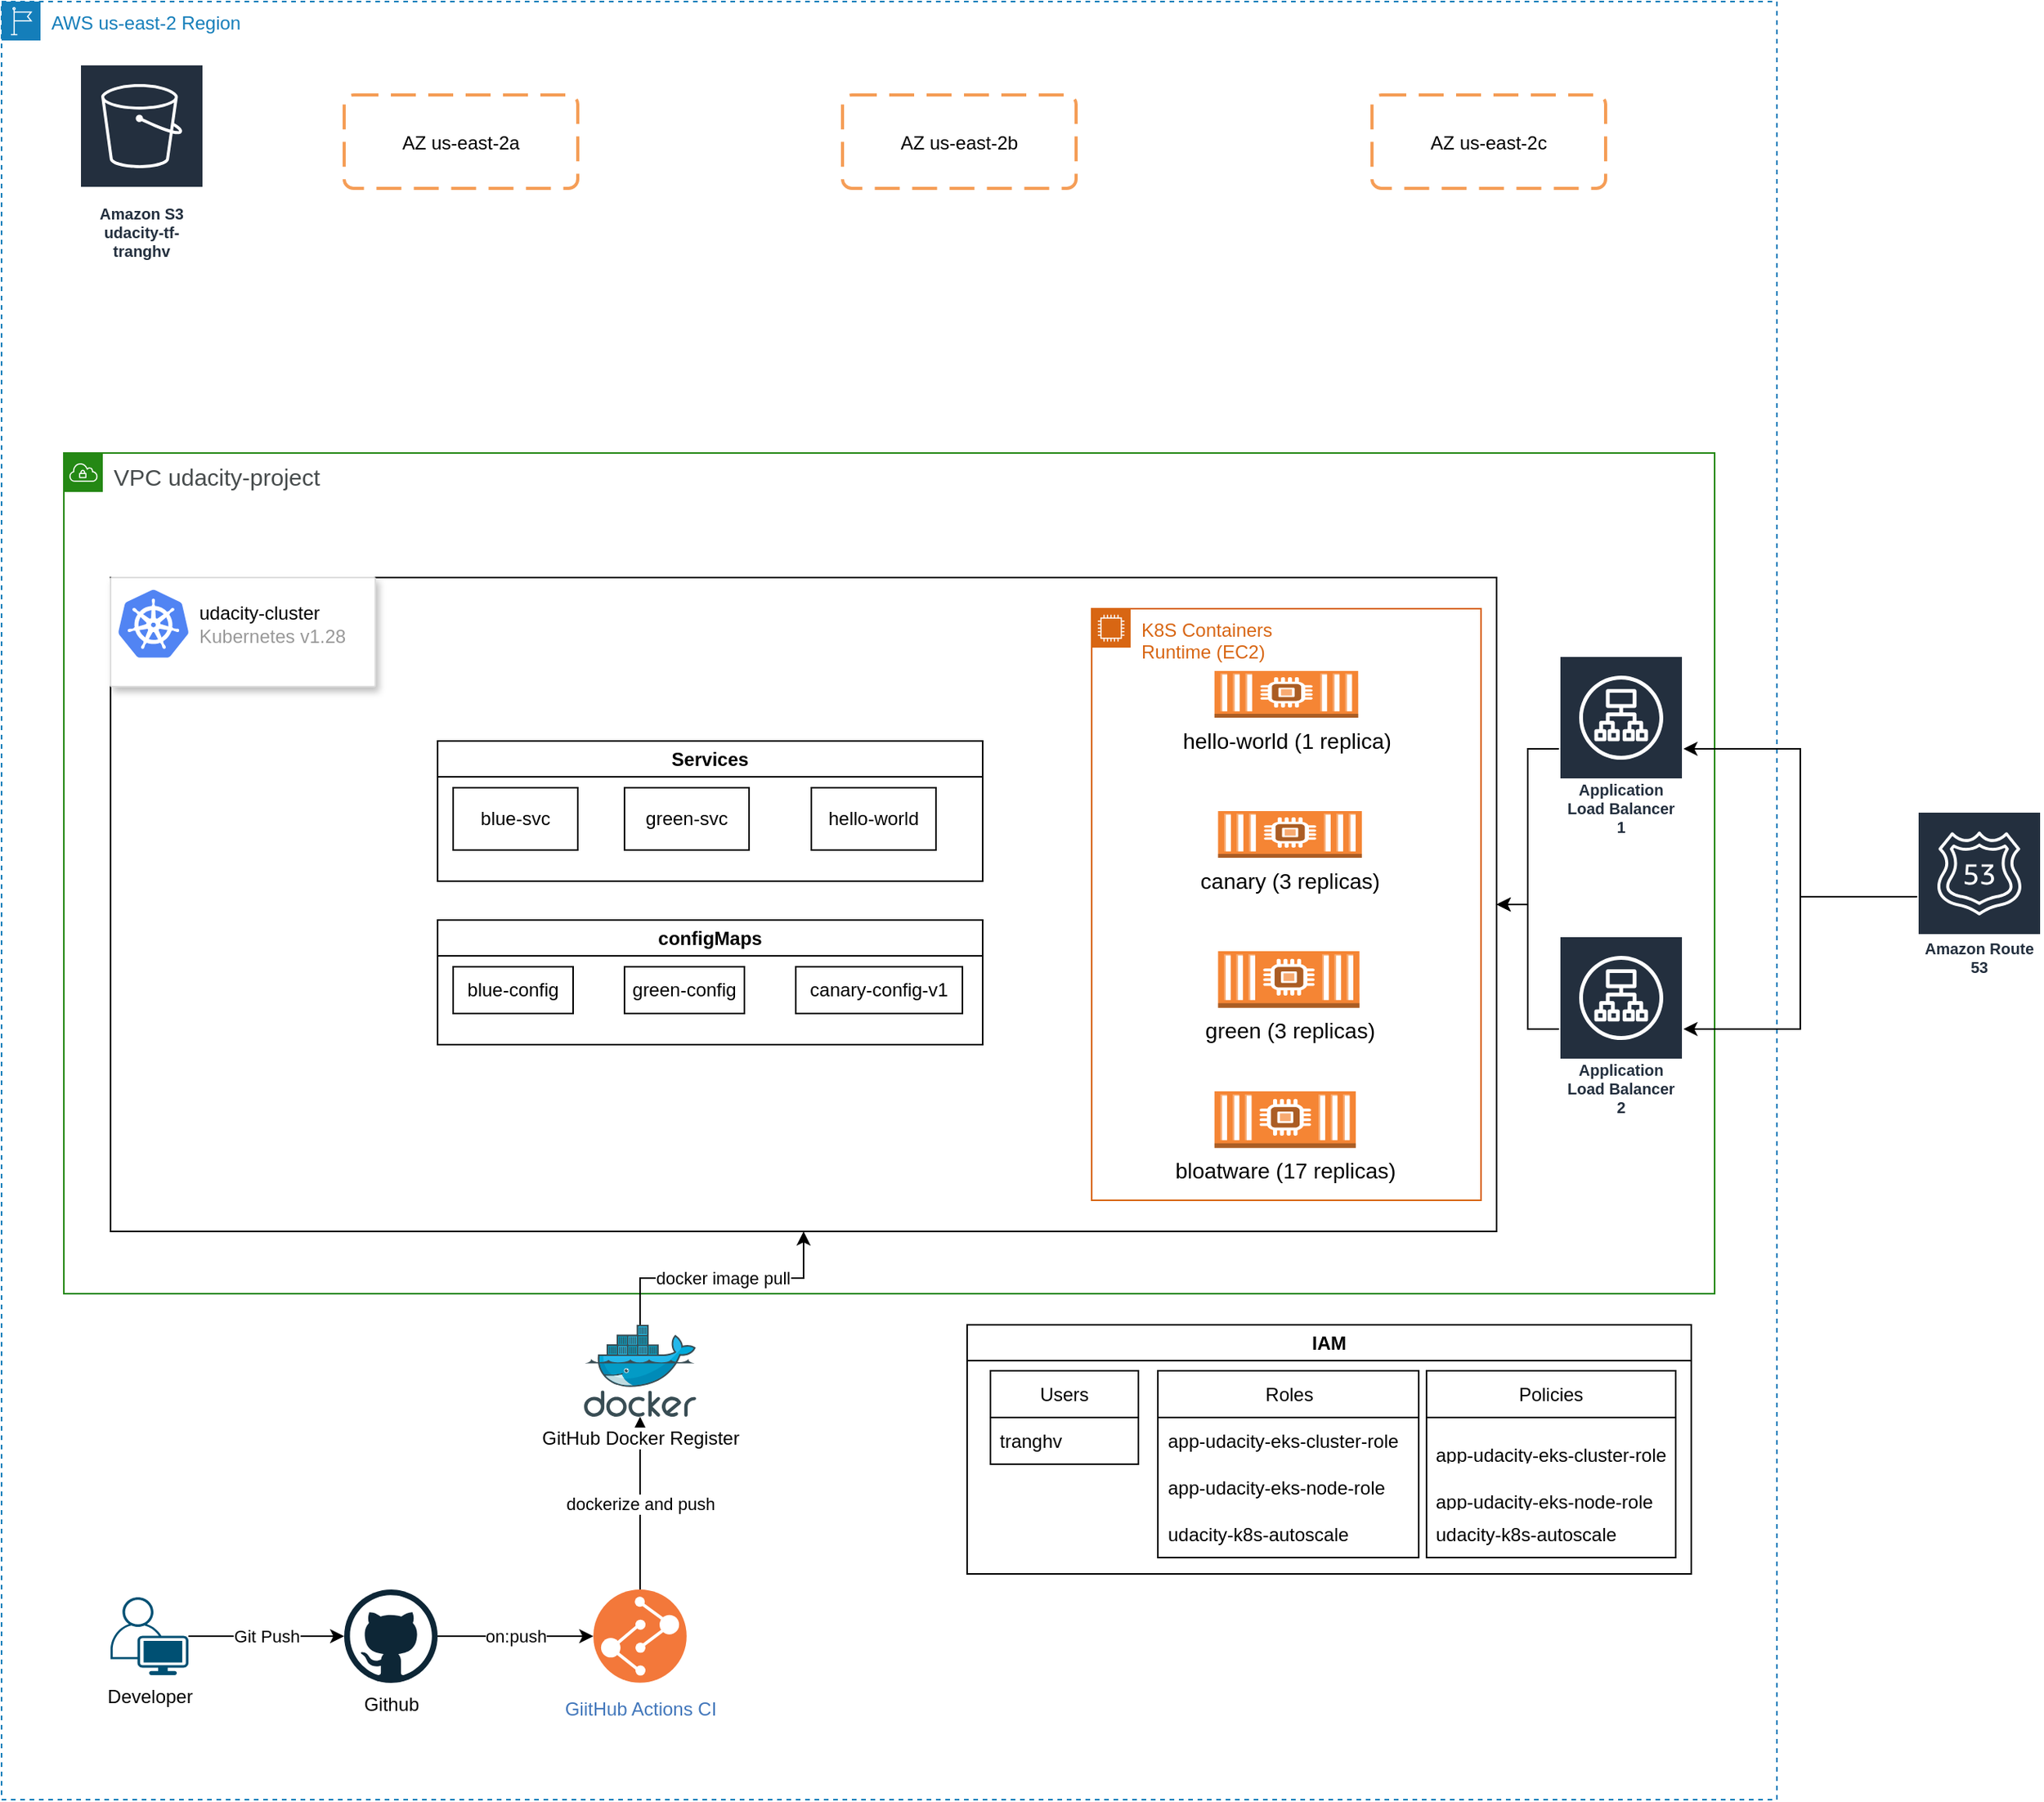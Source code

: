 <mxfile version="22.0.2" type="device">
  <diagram id="Kx7BZhfDVcGH-vfPJNhq" name="Page-1">
    <mxGraphModel dx="2026" dy="1171" grid="1" gridSize="10" guides="1" tooltips="1" connect="1" arrows="1" fold="1" page="1" pageScale="1" pageWidth="850" pageHeight="1100" math="0" shadow="0">
      <root>
        <mxCell id="0" />
        <mxCell id="1" parent="0" />
        <mxCell id="q3agYkE8V6TntHk_BGS8-1" value="AWS us-east-2 Region" style="points=[[0,0],[0.25,0],[0.5,0],[0.75,0],[1,0],[1,0.25],[1,0.5],[1,0.75],[1,1],[0.75,1],[0.5,1],[0.25,1],[0,1],[0,0.75],[0,0.5],[0,0.25]];outlineConnect=0;gradientColor=none;html=1;whiteSpace=wrap;fontSize=12;fontStyle=0;container=1;pointerEvents=0;collapsible=0;recursiveResize=0;shape=mxgraph.aws4.group;grIcon=mxgraph.aws4.group_region;strokeColor=#147EBA;fillColor=none;verticalAlign=top;align=left;spacingLeft=30;fontColor=#147EBA;dashed=1;" vertex="1" parent="1">
          <mxGeometry x="80" y="30" width="1140" height="1155" as="geometry" />
        </mxCell>
        <mxCell id="uuqb0yXT_RBDWyhxn5FE-1" value="Amazon S3&lt;br&gt;udacity-tf-tranghv" style="sketch=0;outlineConnect=0;fontColor=#232F3E;gradientColor=none;strokeColor=#ffffff;fillColor=#232F3E;dashed=0;verticalLabelPosition=middle;verticalAlign=bottom;align=center;html=1;whiteSpace=wrap;fontSize=10;fontStyle=1;spacing=3;shape=mxgraph.aws4.productIcon;prIcon=mxgraph.aws4.s3;" vertex="1" parent="q3agYkE8V6TntHk_BGS8-1">
          <mxGeometry x="50" y="40" width="80" height="130" as="geometry" />
        </mxCell>
        <mxCell id="O68qlO-6uMGRPbFw-VZw-4" value="VPC udacity-project" style="points=[[0,0],[0.25,0],[0.5,0],[0.75,0],[1,0],[1,0.25],[1,0.5],[1,0.75],[1,1],[0.75,1],[0.5,1],[0.25,1],[0,1],[0,0.75],[0,0.5],[0,0.25]];outlineConnect=0;gradientColor=none;html=1;whiteSpace=wrap;fontSize=15;fontStyle=0;container=1;pointerEvents=0;collapsible=0;recursiveResize=0;shape=mxgraph.aws4.group;grIcon=mxgraph.aws4.group_vpc;strokeColor=#248814;fillColor=none;verticalAlign=top;align=left;spacingLeft=30;fontColor=#474C4D;dashed=0;" vertex="1" parent="q3agYkE8V6TntHk_BGS8-1">
          <mxGeometry x="40" y="290" width="1060" height="540" as="geometry" />
        </mxCell>
        <mxCell id="YZyiwznmQGW5wxvpqrVC-1" style="edgeStyle=orthogonalEdgeStyle;rounded=0;orthogonalLoop=1;jettySize=auto;html=1;" edge="1" parent="O68qlO-6uMGRPbFw-VZw-4" source="b2WzfLROpz-ncuXL63hV-1" target="Y-zoTz72pgeeyKKASgZ0-1">
          <mxGeometry relative="1" as="geometry" />
        </mxCell>
        <mxCell id="b2WzfLROpz-ncuXL63hV-1" value="Application Load Balancer 1" style="sketch=0;outlineConnect=0;fontColor=#232F3E;gradientColor=none;strokeColor=#ffffff;fillColor=#232F3E;dashed=0;verticalLabelPosition=middle;verticalAlign=bottom;align=center;html=1;whiteSpace=wrap;fontSize=10;fontStyle=1;spacing=3;shape=mxgraph.aws4.productIcon;prIcon=mxgraph.aws4.application_load_balancer;" vertex="1" parent="O68qlO-6uMGRPbFw-VZw-4">
          <mxGeometry x="960" y="130" width="80" height="120" as="geometry" />
        </mxCell>
        <mxCell id="Y-zoTz72pgeeyKKASgZ0-1" value="" style="rounded=0;whiteSpace=wrap;html=1;" vertex="1" parent="O68qlO-6uMGRPbFw-VZw-4">
          <mxGeometry x="30" y="80" width="890" height="420" as="geometry" />
        </mxCell>
        <mxCell id="Y-zoTz72pgeeyKKASgZ0-3" value="" style="strokeColor=#dddddd;shadow=1;strokeWidth=1;rounded=1;absoluteArcSize=1;arcSize=2;" vertex="1" parent="O68qlO-6uMGRPbFw-VZw-4">
          <mxGeometry x="30" y="80" width="170" height="70" as="geometry" />
        </mxCell>
        <mxCell id="Y-zoTz72pgeeyKKASgZ0-4" value="&lt;font color=&quot;#000000&quot;&gt;udacity-cluster&lt;/font&gt;&lt;br&gt;Kubernetes v1.28" style="sketch=0;dashed=0;connectable=0;html=1;fillColor=#5184F3;strokeColor=none;shape=mxgraph.gcp2.kubernetes_logo;part=1;labelPosition=right;verticalLabelPosition=middle;align=left;verticalAlign=middle;spacingLeft=5;fontColor=#999999;fontSize=12;" vertex="1" parent="Y-zoTz72pgeeyKKASgZ0-3">
          <mxGeometry width="45" height="43.65" relative="1" as="geometry">
            <mxPoint x="5" y="7.675" as="offset" />
          </mxGeometry>
        </mxCell>
        <mxCell id="76UqWUDBVLhVjMqSjMMm-8" value="K8S Containers&lt;br&gt;Runtime (EC2)" style="points=[[0,0],[0.25,0],[0.5,0],[0.75,0],[1,0],[1,0.25],[1,0.5],[1,0.75],[1,1],[0.75,1],[0.5,1],[0.25,1],[0,1],[0,0.75],[0,0.5],[0,0.25]];outlineConnect=0;gradientColor=none;html=1;whiteSpace=wrap;fontSize=12;fontStyle=0;container=1;pointerEvents=0;collapsible=0;recursiveResize=0;shape=mxgraph.aws4.group;grIcon=mxgraph.aws4.group_ec2_instance_contents;strokeColor=#D86613;fillColor=none;verticalAlign=top;align=left;spacingLeft=30;fontColor=#D86613;dashed=0;" vertex="1" parent="O68qlO-6uMGRPbFw-VZw-4">
          <mxGeometry x="660" y="100" width="250" height="380" as="geometry" />
        </mxCell>
        <mxCell id="QNGvkzeOSg-f_GMmBxln-3" value="&lt;div style=&quot;font-size: 14px;&quot;&gt;hello-&lt;span style=&quot;background-color: initial; font-size: 14px;&quot;&gt;world (&lt;/span&gt;&lt;span style=&quot;background-color: initial; font-size: 14px;&quot;&gt;1 replica)&lt;/span&gt;&lt;/div&gt;" style="outlineConnect=0;dashed=0;verticalLabelPosition=bottom;verticalAlign=top;align=center;html=1;shape=mxgraph.aws3.ec2_compute_container_2;fillColor=#F58534;gradientColor=none;fontSize=14;" vertex="1" parent="O68qlO-6uMGRPbFw-VZw-4">
          <mxGeometry x="738.85" y="140" width="92.31" height="30" as="geometry" />
        </mxCell>
        <mxCell id="-0pC67cyZoSkr6JRhLOj-1" value="green&amp;nbsp;&lt;span style=&quot;background-color: initial; font-size: 14px;&quot;&gt;(3&lt;/span&gt;&lt;span style=&quot;background-color: initial; font-size: 14px;&quot;&gt;&amp;nbsp;replicas)&lt;/span&gt;" style="outlineConnect=0;dashed=0;verticalLabelPosition=bottom;verticalAlign=top;align=center;html=1;shape=mxgraph.aws3.ec2_compute_container_2;fillColor=#F58534;gradientColor=none;fontSize=14;" vertex="1" parent="O68qlO-6uMGRPbFw-VZw-4">
          <mxGeometry x="741.17" y="320" width="90.76" height="36.37" as="geometry" />
        </mxCell>
        <mxCell id="QNGvkzeOSg-f_GMmBxln-4" value="canary&amp;nbsp;&lt;span style=&quot;background-color: initial; font-size: 14px;&quot;&gt;(3&lt;/span&gt;&lt;span style=&quot;background-color: initial; font-size: 14px;&quot;&gt;&amp;nbsp;replicas)&lt;/span&gt;" style="outlineConnect=0;dashed=0;verticalLabelPosition=bottom;verticalAlign=top;align=center;html=1;shape=mxgraph.aws3.ec2_compute_container_2;fillColor=#F58534;gradientColor=none;fontSize=14;" vertex="1" parent="O68qlO-6uMGRPbFw-VZw-4">
          <mxGeometry x="741.17" y="230" width="92.31" height="30" as="geometry" />
        </mxCell>
        <mxCell id="eKd7gcXQ1hgJrPGlfP8Y-1" value="bloatware&amp;nbsp;&lt;span style=&quot;background-color: initial; font-size: 14px;&quot;&gt;(17&lt;/span&gt;&lt;span style=&quot;background-color: initial; font-size: 14px;&quot;&gt;&amp;nbsp;replicas)&lt;/span&gt;" style="outlineConnect=0;dashed=0;verticalLabelPosition=bottom;verticalAlign=top;align=center;html=1;shape=mxgraph.aws3.ec2_compute_container_2;fillColor=#F58534;gradientColor=none;fontSize=14;" vertex="1" parent="O68qlO-6uMGRPbFw-VZw-4">
          <mxGeometry x="738.85" y="410" width="90.76" height="36.37" as="geometry" />
        </mxCell>
        <mxCell id="nNjmFC59Iyl9ktZQEuOZ-2" value="configMaps" style="swimlane;whiteSpace=wrap;html=1;" vertex="1" parent="O68qlO-6uMGRPbFw-VZw-4">
          <mxGeometry x="240" y="300" width="350" height="80" as="geometry" />
        </mxCell>
        <mxCell id="amPdtNbhgqcsiCFQmVPs-2" value="blue-config" style="rounded=0;whiteSpace=wrap;html=1;" vertex="1" parent="nNjmFC59Iyl9ktZQEuOZ-2">
          <mxGeometry x="10" y="30" width="77" height="30" as="geometry" />
        </mxCell>
        <mxCell id="amPdtNbhgqcsiCFQmVPs-3" value="green-config" style="rounded=0;whiteSpace=wrap;html=1;" vertex="1" parent="nNjmFC59Iyl9ktZQEuOZ-2">
          <mxGeometry x="120" y="30" width="77" height="30" as="geometry" />
        </mxCell>
        <mxCell id="amPdtNbhgqcsiCFQmVPs-4" value="canary-config-v1" style="rounded=0;whiteSpace=wrap;html=1;" vertex="1" parent="nNjmFC59Iyl9ktZQEuOZ-2">
          <mxGeometry x="230" y="30" width="107" height="30" as="geometry" />
        </mxCell>
        <mxCell id="WN_xfEKyvofoJmLzOniA-1" value="Services" style="swimlane;whiteSpace=wrap;html=1;" vertex="1" parent="O68qlO-6uMGRPbFw-VZw-4">
          <mxGeometry x="240" y="185" width="350" height="90" as="geometry" />
        </mxCell>
        <mxCell id="WN_xfEKyvofoJmLzOniA-2" value="blue-svc" style="rounded=0;whiteSpace=wrap;html=1;" vertex="1" parent="WN_xfEKyvofoJmLzOniA-1">
          <mxGeometry x="10" y="30" width="80" height="40" as="geometry" />
        </mxCell>
        <mxCell id="WN_xfEKyvofoJmLzOniA-3" value="green-svc" style="rounded=0;whiteSpace=wrap;html=1;" vertex="1" parent="WN_xfEKyvofoJmLzOniA-1">
          <mxGeometry x="120" y="30" width="80" height="40" as="geometry" />
        </mxCell>
        <mxCell id="WN_xfEKyvofoJmLzOniA-4" value="hello-world" style="rounded=0;whiteSpace=wrap;html=1;" vertex="1" parent="WN_xfEKyvofoJmLzOniA-1">
          <mxGeometry x="240" y="30" width="80" height="40" as="geometry" />
        </mxCell>
        <mxCell id="c_Z_wsPhn7UDBnDieIgi-8" style="edgeStyle=orthogonalEdgeStyle;rounded=0;orthogonalLoop=1;jettySize=auto;html=1;" edge="1" parent="O68qlO-6uMGRPbFw-VZw-4" source="c_Z_wsPhn7UDBnDieIgi-6" target="Y-zoTz72pgeeyKKASgZ0-1">
          <mxGeometry relative="1" as="geometry" />
        </mxCell>
        <mxCell id="c_Z_wsPhn7UDBnDieIgi-6" value="Application Load Balancer 2" style="sketch=0;outlineConnect=0;fontColor=#232F3E;gradientColor=none;strokeColor=#ffffff;fillColor=#232F3E;dashed=0;verticalLabelPosition=middle;verticalAlign=bottom;align=center;html=1;whiteSpace=wrap;fontSize=10;fontStyle=1;spacing=3;shape=mxgraph.aws4.productIcon;prIcon=mxgraph.aws4.application_load_balancer;" vertex="1" parent="O68qlO-6uMGRPbFw-VZw-4">
          <mxGeometry x="960" y="310" width="80" height="120" as="geometry" />
        </mxCell>
        <mxCell id="9qNYIKRPmQQQHa22poX9-1" value="AZ us-east-2a" style="rounded=1;arcSize=10;dashed=1;strokeColor=#F59D56;fillColor=none;gradientColor=none;dashPattern=8 4;strokeWidth=2;" vertex="1" parent="q3agYkE8V6TntHk_BGS8-1">
          <mxGeometry x="220" y="60" width="150" height="60" as="geometry" />
        </mxCell>
        <mxCell id="nK1MQmYpzXDik6p9zuTt-1" value="AZ us-east-2b" style="rounded=1;arcSize=10;dashed=1;strokeColor=#F59D56;fillColor=none;gradientColor=none;dashPattern=8 4;strokeWidth=2;" vertex="1" parent="q3agYkE8V6TntHk_BGS8-1">
          <mxGeometry x="540" y="60" width="150" height="60" as="geometry" />
        </mxCell>
        <mxCell id="nK1MQmYpzXDik6p9zuTt-2" value="AZ us-east-2c" style="rounded=1;arcSize=10;dashed=1;strokeColor=#F59D56;fillColor=none;gradientColor=none;dashPattern=8 4;strokeWidth=2;" vertex="1" parent="q3agYkE8V6TntHk_BGS8-1">
          <mxGeometry x="880" y="60" width="150" height="60" as="geometry" />
        </mxCell>
        <mxCell id="8vFCqNyKynn3roOlDlQP-1" value="IAM" style="swimlane;whiteSpace=wrap;html=1;" vertex="1" parent="q3agYkE8V6TntHk_BGS8-1">
          <mxGeometry x="620" y="850" width="465" height="160" as="geometry" />
        </mxCell>
        <mxCell id="a6lAA3hlsCobOYoO-oLq-3" value="Roles" style="swimlane;fontStyle=0;childLayout=stackLayout;horizontal=1;startSize=30;horizontalStack=0;resizeParent=1;resizeParentMax=0;resizeLast=0;collapsible=1;marginBottom=0;whiteSpace=wrap;html=1;" vertex="1" parent="8vFCqNyKynn3roOlDlQP-1">
          <mxGeometry x="122.5" y="29.5" width="167.5" height="120" as="geometry" />
        </mxCell>
        <mxCell id="a6lAA3hlsCobOYoO-oLq-4" value="app-udacity-eks-cluster-role" style="text;strokeColor=none;fillColor=none;align=left;verticalAlign=middle;spacingLeft=4;spacingRight=4;overflow=hidden;points=[[0,0.5],[1,0.5]];portConstraint=eastwest;rotatable=0;whiteSpace=wrap;html=1;" vertex="1" parent="a6lAA3hlsCobOYoO-oLq-3">
          <mxGeometry y="30" width="167.5" height="30" as="geometry" />
        </mxCell>
        <mxCell id="a6lAA3hlsCobOYoO-oLq-5" value="&lt;div&gt;app-udacity-eks-node-role&lt;/div&gt;" style="text;strokeColor=none;fillColor=none;align=left;verticalAlign=middle;spacingLeft=4;spacingRight=4;overflow=hidden;points=[[0,0.5],[1,0.5]];portConstraint=eastwest;rotatable=0;whiteSpace=wrap;html=1;" vertex="1" parent="a6lAA3hlsCobOYoO-oLq-3">
          <mxGeometry y="60" width="167.5" height="30" as="geometry" />
        </mxCell>
        <mxCell id="a6lAA3hlsCobOYoO-oLq-6" value="udacity-k8s-autoscale" style="text;strokeColor=none;fillColor=none;align=left;verticalAlign=middle;spacingLeft=4;spacingRight=4;overflow=hidden;points=[[0,0.5],[1,0.5]];portConstraint=eastwest;rotatable=0;whiteSpace=wrap;html=1;" vertex="1" parent="a6lAA3hlsCobOYoO-oLq-3">
          <mxGeometry y="90" width="167.5" height="30" as="geometry" />
        </mxCell>
        <mxCell id="c_iIYhNCu-_TknNWtUge-1" value="Policies" style="swimlane;fontStyle=0;childLayout=stackLayout;horizontal=1;startSize=30;horizontalStack=0;resizeParent=1;resizeParentMax=0;resizeLast=0;collapsible=1;marginBottom=0;whiteSpace=wrap;html=1;" vertex="1" parent="8vFCqNyKynn3roOlDlQP-1">
          <mxGeometry x="295" y="29.5" width="160" height="120" as="geometry" />
        </mxCell>
        <mxCell id="c_iIYhNCu-_TknNWtUge-2" value="&lt;div&gt;&lt;br&gt;&lt;/div&gt;&lt;div&gt;&lt;span style=&quot;background-color: initial;&quot;&gt;app-udacity-eks-cluster-role&lt;/span&gt;&lt;/div&gt;" style="text;strokeColor=none;fillColor=none;align=left;verticalAlign=middle;spacingLeft=4;spacingRight=4;overflow=hidden;points=[[0,0.5],[1,0.5]];portConstraint=eastwest;rotatable=0;whiteSpace=wrap;html=1;" vertex="1" parent="c_iIYhNCu-_TknNWtUge-1">
          <mxGeometry y="30" width="160" height="30" as="geometry" />
        </mxCell>
        <mxCell id="c_iIYhNCu-_TknNWtUge-3" value="&lt;div&gt;&lt;br&gt;&lt;/div&gt;&lt;div&gt;app-udacity-eks-node-role&lt;/div&gt;" style="text;strokeColor=none;fillColor=none;align=left;verticalAlign=middle;spacingLeft=4;spacingRight=4;overflow=hidden;points=[[0,0.5],[1,0.5]];portConstraint=eastwest;rotatable=0;whiteSpace=wrap;html=1;" vertex="1" parent="c_iIYhNCu-_TknNWtUge-1">
          <mxGeometry y="60" width="160" height="30" as="geometry" />
        </mxCell>
        <mxCell id="c_iIYhNCu-_TknNWtUge-4" value="udacity-k8s-autoscale" style="text;strokeColor=none;fillColor=none;align=left;verticalAlign=middle;spacingLeft=4;spacingRight=4;overflow=hidden;points=[[0,0.5],[1,0.5]];portConstraint=eastwest;rotatable=0;whiteSpace=wrap;html=1;" vertex="1" parent="c_iIYhNCu-_TknNWtUge-1">
          <mxGeometry y="90" width="160" height="30" as="geometry" />
        </mxCell>
        <mxCell id="c_Z_wsPhn7UDBnDieIgi-1" value="Users" style="swimlane;fontStyle=0;childLayout=stackLayout;horizontal=1;startSize=30;horizontalStack=0;resizeParent=1;resizeParentMax=0;resizeLast=0;collapsible=1;marginBottom=0;whiteSpace=wrap;html=1;" vertex="1" parent="8vFCqNyKynn3roOlDlQP-1">
          <mxGeometry x="15" y="29.5" width="95" height="60" as="geometry" />
        </mxCell>
        <mxCell id="c_Z_wsPhn7UDBnDieIgi-2" value="tranghv" style="text;strokeColor=none;fillColor=none;align=left;verticalAlign=middle;spacingLeft=4;spacingRight=4;overflow=hidden;points=[[0,0.5],[1,0.5]];portConstraint=eastwest;rotatable=0;whiteSpace=wrap;html=1;" vertex="1" parent="c_Z_wsPhn7UDBnDieIgi-1">
          <mxGeometry y="30" width="95" height="30" as="geometry" />
        </mxCell>
        <mxCell id="TnB4dVs9w-pLyhByd2yh-5" value="on:push" style="edgeStyle=orthogonalEdgeStyle;rounded=0;orthogonalLoop=1;jettySize=auto;html=1;" edge="1" parent="q3agYkE8V6TntHk_BGS8-1" source="TnB4dVs9w-pLyhByd2yh-2" target="TnB4dVs9w-pLyhByd2yh-4">
          <mxGeometry relative="1" as="geometry" />
        </mxCell>
        <mxCell id="TnB4dVs9w-pLyhByd2yh-2" value="Github" style="dashed=0;outlineConnect=0;html=1;align=center;labelPosition=center;verticalLabelPosition=bottom;verticalAlign=top;shape=mxgraph.weblogos.github" vertex="1" parent="q3agYkE8V6TntHk_BGS8-1">
          <mxGeometry x="220" y="1020" width="60" height="60" as="geometry" />
        </mxCell>
        <mxCell id="TnB4dVs9w-pLyhByd2yh-3" value="Git Push" style="edgeStyle=orthogonalEdgeStyle;rounded=0;orthogonalLoop=1;jettySize=auto;html=1;" edge="1" parent="q3agYkE8V6TntHk_BGS8-1" source="TnB4dVs9w-pLyhByd2yh-1" target="TnB4dVs9w-pLyhByd2yh-2">
          <mxGeometry relative="1" as="geometry" />
        </mxCell>
        <mxCell id="TnB4dVs9w-pLyhByd2yh-1" value="Developer" style="points=[[0.35,0,0],[0.98,0.51,0],[1,0.71,0],[0.67,1,0],[0,0.795,0],[0,0.65,0]];verticalLabelPosition=bottom;sketch=0;html=1;verticalAlign=top;aspect=fixed;align=center;pointerEvents=1;shape=mxgraph.cisco19.user;fillColor=#005073;strokeColor=none;" vertex="1" parent="q3agYkE8V6TntHk_BGS8-1">
          <mxGeometry x="70" y="1025" width="50" height="50" as="geometry" />
        </mxCell>
        <mxCell id="TnB4dVs9w-pLyhByd2yh-7" value="dockerize and push" style="edgeStyle=orthogonalEdgeStyle;rounded=0;orthogonalLoop=1;jettySize=auto;html=1;" edge="1" parent="q3agYkE8V6TntHk_BGS8-1" source="TnB4dVs9w-pLyhByd2yh-4" target="TnB4dVs9w-pLyhByd2yh-6">
          <mxGeometry relative="1" as="geometry" />
        </mxCell>
        <mxCell id="TnB4dVs9w-pLyhByd2yh-4" value="GiitHub Actions CI" style="image;aspect=fixed;perimeter=ellipsePerimeter;html=1;align=center;shadow=0;dashed=0;fontColor=#4277BB;labelBackgroundColor=default;fontSize=12;spacingTop=3;image=img/lib/ibm/devops/build_test.svg;" vertex="1" parent="q3agYkE8V6TntHk_BGS8-1">
          <mxGeometry x="380" y="1020" width="60" height="60" as="geometry" />
        </mxCell>
        <mxCell id="TnB4dVs9w-pLyhByd2yh-8" value="docker image pull" style="edgeStyle=orthogonalEdgeStyle;rounded=0;orthogonalLoop=1;jettySize=auto;html=1;" edge="1" parent="q3agYkE8V6TntHk_BGS8-1" source="TnB4dVs9w-pLyhByd2yh-6" target="Y-zoTz72pgeeyKKASgZ0-1">
          <mxGeometry relative="1" as="geometry" />
        </mxCell>
        <mxCell id="TnB4dVs9w-pLyhByd2yh-6" value="GitHub Docker Register" style="image;sketch=0;aspect=fixed;html=1;points=[];align=center;fontSize=12;image=img/lib/mscae/Docker.svg;" vertex="1" parent="q3agYkE8V6TntHk_BGS8-1">
          <mxGeometry x="374.02" y="850" width="71.95" height="59" as="geometry" />
        </mxCell>
        <mxCell id="b2WzfLROpz-ncuXL63hV-2" style="edgeStyle=orthogonalEdgeStyle;rounded=0;orthogonalLoop=1;jettySize=auto;html=1;" edge="1" parent="1" source="O68qlO-6uMGRPbFw-VZw-5" target="b2WzfLROpz-ncuXL63hV-1">
          <mxGeometry relative="1" as="geometry" />
        </mxCell>
        <mxCell id="c_Z_wsPhn7UDBnDieIgi-7" style="edgeStyle=orthogonalEdgeStyle;rounded=0;orthogonalLoop=1;jettySize=auto;html=1;" edge="1" parent="1" source="O68qlO-6uMGRPbFw-VZw-5" target="c_Z_wsPhn7UDBnDieIgi-6">
          <mxGeometry relative="1" as="geometry" />
        </mxCell>
        <mxCell id="O68qlO-6uMGRPbFw-VZw-5" value="Amazon Route 53" style="sketch=0;outlineConnect=0;fontColor=#232F3E;gradientColor=none;strokeColor=#ffffff;fillColor=#232F3E;dashed=0;verticalLabelPosition=middle;verticalAlign=bottom;align=center;html=1;whiteSpace=wrap;fontSize=10;fontStyle=1;spacing=3;shape=mxgraph.aws4.productIcon;prIcon=mxgraph.aws4.route_53;" vertex="1" parent="1">
          <mxGeometry x="1310" y="550" width="80" height="110" as="geometry" />
        </mxCell>
      </root>
    </mxGraphModel>
  </diagram>
</mxfile>

